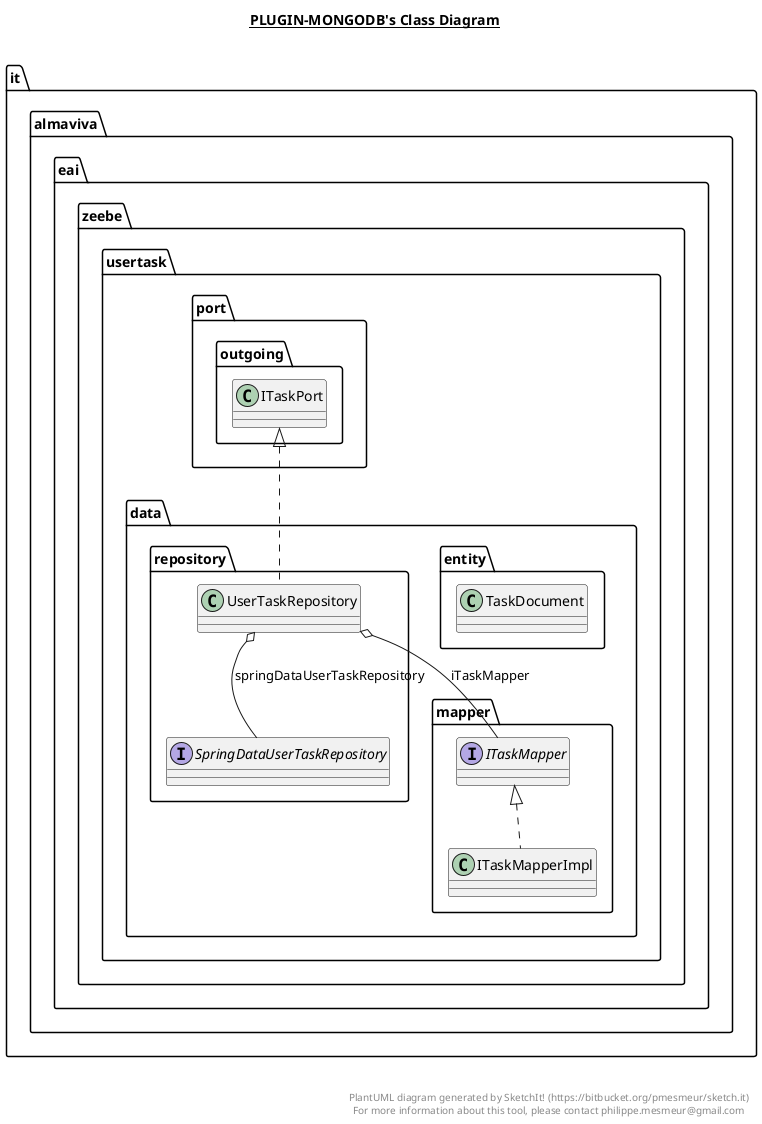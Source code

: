 @startuml

title __PLUGIN-MONGODB's Class Diagram__\n

  namespace it.almaviva.eai.zeebe.usertask.data.entity {
    class it.almaviva.eai.zeebe.usertask.data.entity.TaskDocument {
    }
  }
  

  namespace it.almaviva.eai.zeebe.usertask.data.mapper {
    interface it.almaviva.eai.zeebe.usertask.data.mapper.ITaskMapper {
    }
  }
  

  namespace it.almaviva.eai.zeebe.usertask.data.mapper {
    class it.almaviva.eai.zeebe.usertask.data.mapper.ITaskMapperImpl {
    }
  }
  

  namespace it.almaviva.eai.zeebe.usertask.data.repository {
    interface it.almaviva.eai.zeebe.usertask.data.repository.SpringDataUserTaskRepository {
    }
  }
  

  namespace it.almaviva.eai.zeebe.usertask.data.repository {
    class it.almaviva.eai.zeebe.usertask.data.repository.UserTaskRepository {
    }
  }
  

  it.almaviva.eai.zeebe.usertask.data.mapper.ITaskMapperImpl .up.|> it.almaviva.eai.zeebe.usertask.data.mapper.ITaskMapper
  it.almaviva.eai.zeebe.usertask.data.repository.UserTaskRepository .up.|> it.almaviva.eai.zeebe.usertask.port.outgoing.ITaskPort
  it.almaviva.eai.zeebe.usertask.data.repository.UserTaskRepository o-- it.almaviva.eai.zeebe.usertask.data.mapper.ITaskMapper : iTaskMapper
  it.almaviva.eai.zeebe.usertask.data.repository.UserTaskRepository o-- it.almaviva.eai.zeebe.usertask.data.repository.SpringDataUserTaskRepository : springDataUserTaskRepository


right footer


PlantUML diagram generated by SketchIt! (https://bitbucket.org/pmesmeur/sketch.it)
For more information about this tool, please contact philippe.mesmeur@gmail.com
endfooter

@enduml
